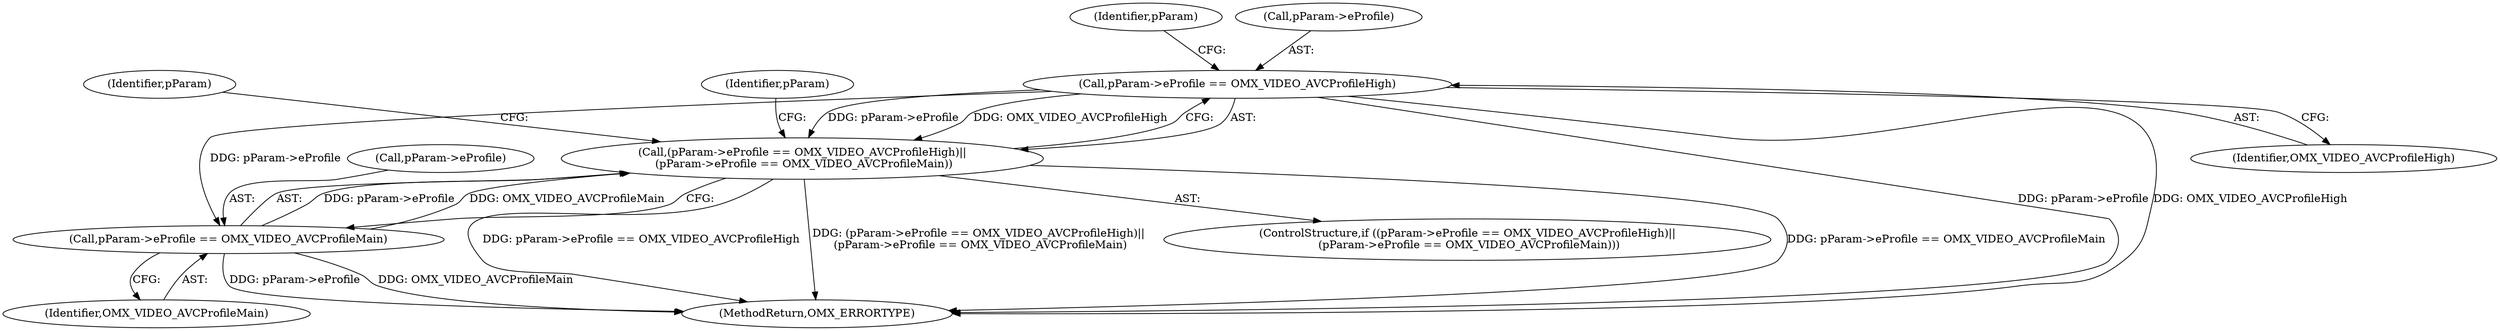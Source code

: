 digraph "0_Android_89913d7df36dbeb458ce165856bd6505a2ec647d_2@pointer" {
"1000981" [label="(Call,pParam->eProfile == OMX_VIDEO_AVCProfileHigh)"];
"1000980" [label="(Call,(pParam->eProfile == OMX_VIDEO_AVCProfileHigh)||\n (pParam->eProfile == OMX_VIDEO_AVCProfileMain))"];
"1000986" [label="(Call,pParam->eProfile == OMX_VIDEO_AVCProfileMain)"];
"1002951" [label="(MethodReturn,OMX_ERRORTYPE)"];
"1000988" [label="(Identifier,pParam)"];
"1000985" [label="(Identifier,OMX_VIDEO_AVCProfileHigh)"];
"1000986" [label="(Call,pParam->eProfile == OMX_VIDEO_AVCProfileMain)"];
"1000987" [label="(Call,pParam->eProfile)"];
"1001100" [label="(Identifier,pParam)"];
"1000981" [label="(Call,pParam->eProfile == OMX_VIDEO_AVCProfileHigh)"];
"1000979" [label="(ControlStructure,if ((pParam->eProfile == OMX_VIDEO_AVCProfileHigh)||\n (pParam->eProfile == OMX_VIDEO_AVCProfileMain)))"];
"1000982" [label="(Call,pParam->eProfile)"];
"1000990" [label="(Identifier,OMX_VIDEO_AVCProfileMain)"];
"1000994" [label="(Identifier,pParam)"];
"1000980" [label="(Call,(pParam->eProfile == OMX_VIDEO_AVCProfileHigh)||\n (pParam->eProfile == OMX_VIDEO_AVCProfileMain))"];
"1000981" -> "1000980"  [label="AST: "];
"1000981" -> "1000985"  [label="CFG: "];
"1000982" -> "1000981"  [label="AST: "];
"1000985" -> "1000981"  [label="AST: "];
"1000988" -> "1000981"  [label="CFG: "];
"1000980" -> "1000981"  [label="CFG: "];
"1000981" -> "1002951"  [label="DDG: pParam->eProfile"];
"1000981" -> "1002951"  [label="DDG: OMX_VIDEO_AVCProfileHigh"];
"1000981" -> "1000980"  [label="DDG: pParam->eProfile"];
"1000981" -> "1000980"  [label="DDG: OMX_VIDEO_AVCProfileHigh"];
"1000981" -> "1000986"  [label="DDG: pParam->eProfile"];
"1000980" -> "1000979"  [label="AST: "];
"1000980" -> "1000986"  [label="CFG: "];
"1000986" -> "1000980"  [label="AST: "];
"1000994" -> "1000980"  [label="CFG: "];
"1001100" -> "1000980"  [label="CFG: "];
"1000980" -> "1002951"  [label="DDG: pParam->eProfile == OMX_VIDEO_AVCProfileHigh"];
"1000980" -> "1002951"  [label="DDG: (pParam->eProfile == OMX_VIDEO_AVCProfileHigh)||\n (pParam->eProfile == OMX_VIDEO_AVCProfileMain)"];
"1000980" -> "1002951"  [label="DDG: pParam->eProfile == OMX_VIDEO_AVCProfileMain"];
"1000986" -> "1000980"  [label="DDG: pParam->eProfile"];
"1000986" -> "1000980"  [label="DDG: OMX_VIDEO_AVCProfileMain"];
"1000986" -> "1000990"  [label="CFG: "];
"1000987" -> "1000986"  [label="AST: "];
"1000990" -> "1000986"  [label="AST: "];
"1000986" -> "1002951"  [label="DDG: pParam->eProfile"];
"1000986" -> "1002951"  [label="DDG: OMX_VIDEO_AVCProfileMain"];
}

